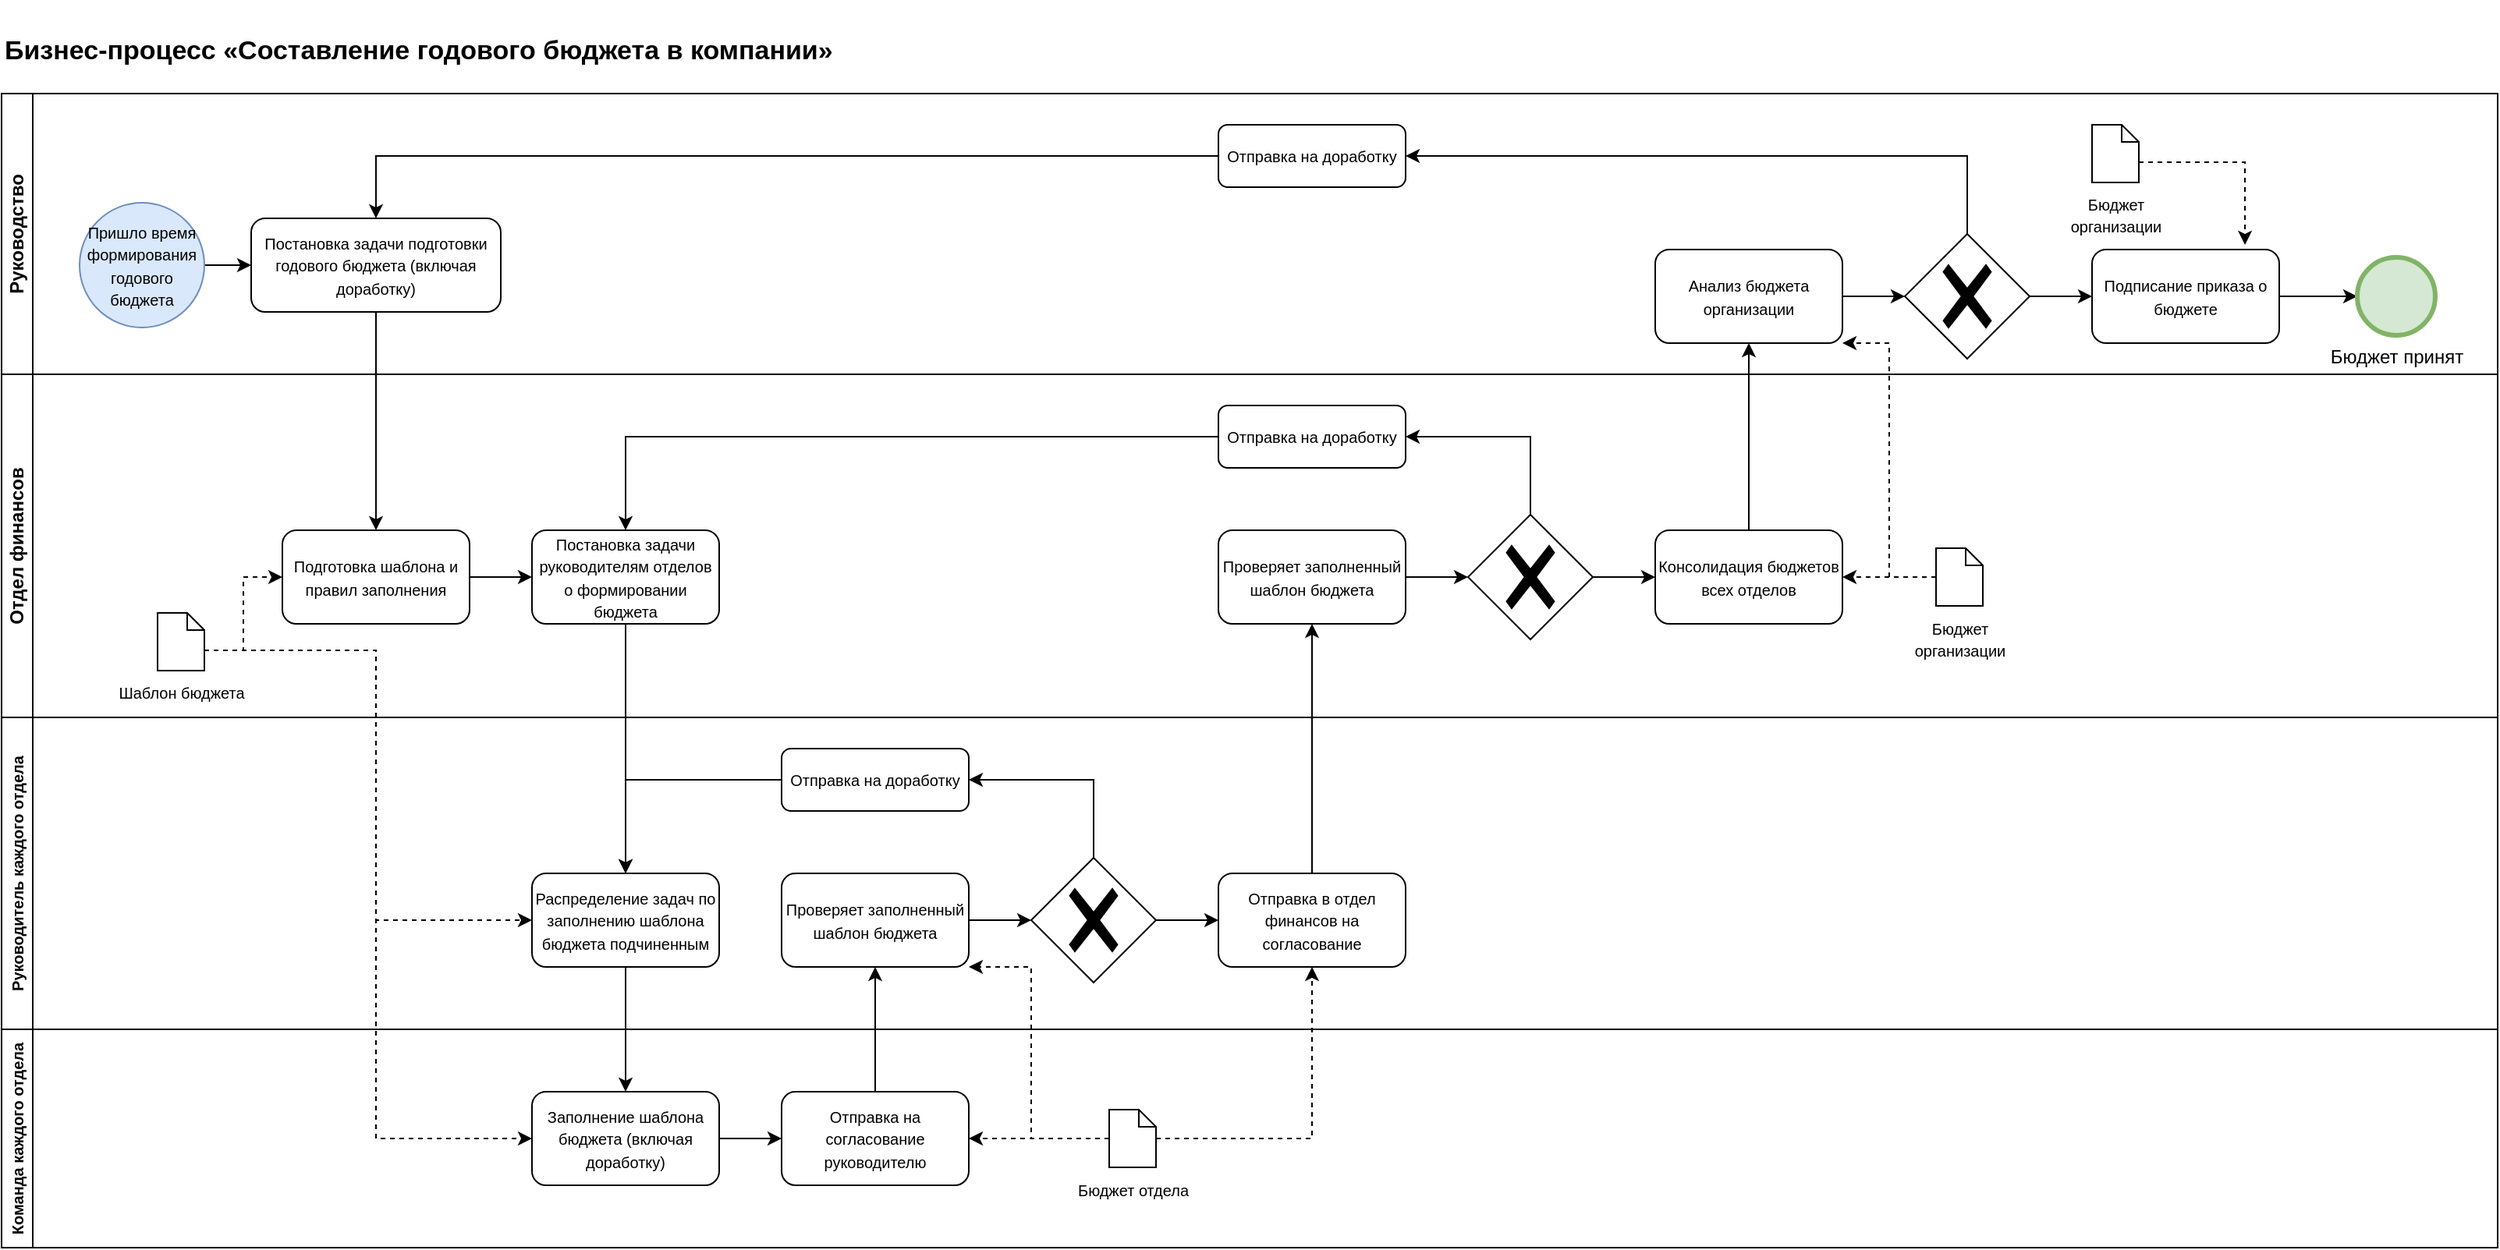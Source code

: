 <mxfile version="24.7.7">
  <diagram id="C5RBs43oDa-KdzZeNtuy" name="Page-1">
    <mxGraphModel dx="1711" dy="954" grid="1" gridSize="10" guides="1" tooltips="1" connect="1" arrows="1" fold="1" page="1" pageScale="1" pageWidth="1169" pageHeight="827" math="0" shadow="0">
      <root>
        <mxCell id="WIyWlLk6GJQsqaUBKTNV-0" />
        <mxCell id="WIyWlLk6GJQsqaUBKTNV-1" parent="WIyWlLk6GJQsqaUBKTNV-0" />
        <mxCell id="oEOvBtnqVhMtwNFOPzGN-0" value="&lt;h2&gt;&lt;font style=&quot;font-size: 17px;&quot;&gt;Бизнес-процесс «Составление годового бюджета в компании»&lt;/font&gt;&lt;/h2&gt;" style="text;whiteSpace=wrap;html=1;" parent="WIyWlLk6GJQsqaUBKTNV-1" vertex="1">
          <mxGeometry x="20" width="550" height="30" as="geometry" />
        </mxCell>
        <mxCell id="_grK0fToUB52Ll-D_5N1-3" value="Руководство" style="swimlane;startSize=20;horizontal=0;html=1;whiteSpace=wrap;" vertex="1" parent="WIyWlLk6GJQsqaUBKTNV-1">
          <mxGeometry x="20" y="60" width="1600" height="180" as="geometry" />
        </mxCell>
        <mxCell id="_grK0fToUB52Ll-D_5N1-10" value="" style="edgeStyle=orthogonalEdgeStyle;rounded=0;orthogonalLoop=1;jettySize=auto;html=1;" edge="1" parent="_grK0fToUB52Ll-D_5N1-3" source="_grK0fToUB52Ll-D_5N1-8" target="_grK0fToUB52Ll-D_5N1-9">
          <mxGeometry relative="1" as="geometry" />
        </mxCell>
        <mxCell id="_grK0fToUB52Ll-D_5N1-8" value="&lt;font style=&quot;font-size: 10px;&quot;&gt;Пришло время формирования годового бюджета&lt;/font&gt;" style="ellipse;whiteSpace=wrap;html=1;aspect=fixed;fillColor=#dae8fc;strokeColor=#6c8ebf;" vertex="1" parent="_grK0fToUB52Ll-D_5N1-3">
          <mxGeometry x="50" y="70" width="80" height="80" as="geometry" />
        </mxCell>
        <mxCell id="_grK0fToUB52Ll-D_5N1-9" value="&lt;font style=&quot;font-size: 10px;&quot;&gt;Постановка задачи подготовки годового бюджета (включая доработку)&lt;/font&gt;" style="rounded=1;whiteSpace=wrap;html=1;" vertex="1" parent="_grK0fToUB52Ll-D_5N1-3">
          <mxGeometry x="160" y="80" width="160" height="60" as="geometry" />
        </mxCell>
        <mxCell id="_grK0fToUB52Ll-D_5N1-54" value="&lt;font style=&quot;font-size: 10px;&quot;&gt;Анализ бюджета организации&lt;/font&gt;" style="rounded=1;whiteSpace=wrap;html=1;" vertex="1" parent="_grK0fToUB52Ll-D_5N1-3">
          <mxGeometry x="1060" y="100" width="120" height="60" as="geometry" />
        </mxCell>
        <mxCell id="_grK0fToUB52Ll-D_5N1-61" style="edgeStyle=orthogonalEdgeStyle;rounded=0;orthogonalLoop=1;jettySize=auto;html=1;entryX=1;entryY=0.5;entryDx=0;entryDy=0;" edge="1" parent="_grK0fToUB52Ll-D_5N1-3" source="_grK0fToUB52Ll-D_5N1-58" target="_grK0fToUB52Ll-D_5N1-59">
          <mxGeometry relative="1" as="geometry">
            <Array as="points">
              <mxPoint x="1260" y="40" />
            </Array>
          </mxGeometry>
        </mxCell>
        <mxCell id="_grK0fToUB52Ll-D_5N1-67" value="" style="edgeStyle=orthogonalEdgeStyle;rounded=0;orthogonalLoop=1;jettySize=auto;html=1;" edge="1" parent="_grK0fToUB52Ll-D_5N1-3" source="_grK0fToUB52Ll-D_5N1-58" target="_grK0fToUB52Ll-D_5N1-63">
          <mxGeometry relative="1" as="geometry" />
        </mxCell>
        <mxCell id="_grK0fToUB52Ll-D_5N1-58" value="" style="points=[[0.25,0.25,0],[0.5,0,0],[0.75,0.25,0],[1,0.5,0],[0.75,0.75,0],[0.5,1,0],[0.25,0.75,0],[0,0.5,0]];shape=mxgraph.bpmn.gateway2;html=1;verticalLabelPosition=bottom;labelBackgroundColor=#ffffff;verticalAlign=top;align=center;perimeter=rhombusPerimeter;outlineConnect=0;outline=none;symbol=none;gwType=exclusive;" vertex="1" parent="_grK0fToUB52Ll-D_5N1-3">
          <mxGeometry x="1220" y="90" width="80" height="80" as="geometry" />
        </mxCell>
        <mxCell id="_grK0fToUB52Ll-D_5N1-62" style="edgeStyle=orthogonalEdgeStyle;rounded=0;orthogonalLoop=1;jettySize=auto;html=1;entryX=0.5;entryY=0;entryDx=0;entryDy=0;" edge="1" parent="_grK0fToUB52Ll-D_5N1-3" source="_grK0fToUB52Ll-D_5N1-59" target="_grK0fToUB52Ll-D_5N1-9">
          <mxGeometry relative="1" as="geometry" />
        </mxCell>
        <mxCell id="_grK0fToUB52Ll-D_5N1-59" value="&lt;font style=&quot;font-size: 10px;&quot;&gt;Отправка на доработку&lt;/font&gt;" style="rounded=1;whiteSpace=wrap;html=1;" vertex="1" parent="_grK0fToUB52Ll-D_5N1-3">
          <mxGeometry x="780" y="20" width="120" height="40" as="geometry" />
        </mxCell>
        <mxCell id="_grK0fToUB52Ll-D_5N1-60" style="edgeStyle=orthogonalEdgeStyle;rounded=0;orthogonalLoop=1;jettySize=auto;html=1;entryX=0;entryY=0.5;entryDx=0;entryDy=0;entryPerimeter=0;" edge="1" parent="_grK0fToUB52Ll-D_5N1-3" source="_grK0fToUB52Ll-D_5N1-54" target="_grK0fToUB52Ll-D_5N1-58">
          <mxGeometry relative="1" as="geometry" />
        </mxCell>
        <mxCell id="_grK0fToUB52Ll-D_5N1-68" value="" style="edgeStyle=orthogonalEdgeStyle;rounded=0;orthogonalLoop=1;jettySize=auto;html=1;" edge="1" parent="_grK0fToUB52Ll-D_5N1-3" source="_grK0fToUB52Ll-D_5N1-63" target="_grK0fToUB52Ll-D_5N1-66">
          <mxGeometry relative="1" as="geometry" />
        </mxCell>
        <mxCell id="_grK0fToUB52Ll-D_5N1-63" value="&lt;font style=&quot;font-size: 10px;&quot;&gt;Подписание приказа о бюджете&lt;/font&gt;" style="rounded=1;whiteSpace=wrap;html=1;" vertex="1" parent="_grK0fToUB52Ll-D_5N1-3">
          <mxGeometry x="1340" y="100" width="120" height="60" as="geometry" />
        </mxCell>
        <mxCell id="_grK0fToUB52Ll-D_5N1-64" value="&lt;font style=&quot;font-size: 10px;&quot;&gt;Бюджет&lt;/font&gt;&lt;div&gt;&lt;font style=&quot;font-size: 10px;&quot;&gt;организации&lt;/font&gt;&lt;/div&gt;" style="shape=mxgraph.bpmn.data;labelPosition=center;verticalLabelPosition=bottom;align=center;verticalAlign=top;size=11;html=1;" vertex="1" parent="_grK0fToUB52Ll-D_5N1-3">
          <mxGeometry x="1340" y="20" width="30" height="37" as="geometry" />
        </mxCell>
        <mxCell id="_grK0fToUB52Ll-D_5N1-65" style="edgeStyle=orthogonalEdgeStyle;rounded=0;orthogonalLoop=1;jettySize=auto;html=1;entryX=0.817;entryY=-0.05;entryDx=0;entryDy=0;entryPerimeter=0;exitX=0;exitY=0;exitDx=30;exitDy=24;exitPerimeter=0;dashed=1;" edge="1" parent="_grK0fToUB52Ll-D_5N1-3" source="_grK0fToUB52Ll-D_5N1-64" target="_grK0fToUB52Ll-D_5N1-63">
          <mxGeometry relative="1" as="geometry" />
        </mxCell>
        <mxCell id="_grK0fToUB52Ll-D_5N1-66" value="Бюджет принят" style="points=[[0.145,0.145,0],[0.5,0,0],[0.855,0.145,0],[1,0.5,0],[0.855,0.855,0],[0.5,1,0],[0.145,0.855,0],[0,0.5,0]];shape=mxgraph.bpmn.event;html=1;verticalLabelPosition=bottom;labelBackgroundColor=#ffffff;verticalAlign=top;align=center;perimeter=ellipsePerimeter;outlineConnect=0;aspect=fixed;outline=end;symbol=terminate2;fillColor=#d5e8d4;strokeColor=#82b366;" vertex="1" parent="_grK0fToUB52Ll-D_5N1-3">
          <mxGeometry x="1510" y="105" width="50" height="50" as="geometry" />
        </mxCell>
        <mxCell id="_grK0fToUB52Ll-D_5N1-4" value="&lt;font style=&quot;font-size: 10px;&quot;&gt;Руководитель каждого отдела&lt;/font&gt;" style="swimlane;startSize=20;horizontal=0;html=1;whiteSpace=wrap;" vertex="1" parent="WIyWlLk6GJQsqaUBKTNV-1">
          <mxGeometry x="20" y="460" width="1600" height="200" as="geometry" />
        </mxCell>
        <mxCell id="_grK0fToUB52Ll-D_5N1-17" value="&lt;font style=&quot;font-size: 10px;&quot;&gt;Распределение задач по заполнению шаблона бюджета подчиненным&lt;/font&gt;" style="rounded=1;whiteSpace=wrap;html=1;" vertex="1" parent="_grK0fToUB52Ll-D_5N1-4">
          <mxGeometry x="340" y="100" width="120" height="60" as="geometry" />
        </mxCell>
        <mxCell id="_grK0fToUB52Ll-D_5N1-34" value="" style="edgeStyle=orthogonalEdgeStyle;rounded=0;orthogonalLoop=1;jettySize=auto;html=1;" edge="1" parent="_grK0fToUB52Ll-D_5N1-4" source="_grK0fToUB52Ll-D_5N1-25" target="_grK0fToUB52Ll-D_5N1-33">
          <mxGeometry relative="1" as="geometry" />
        </mxCell>
        <mxCell id="_grK0fToUB52Ll-D_5N1-25" value="&lt;font style=&quot;font-size: 10px;&quot;&gt;Проверяет заполненный шаблон бюджета&lt;/font&gt;" style="rounded=1;whiteSpace=wrap;html=1;" vertex="1" parent="_grK0fToUB52Ll-D_5N1-4">
          <mxGeometry x="500" y="100" width="120" height="60" as="geometry" />
        </mxCell>
        <mxCell id="_grK0fToUB52Ll-D_5N1-28" value="&lt;font style=&quot;font-size: 10px;&quot;&gt;Отправка в отдел финансов на согласование&lt;/font&gt;" style="rounded=1;whiteSpace=wrap;html=1;" vertex="1" parent="_grK0fToUB52Ll-D_5N1-4">
          <mxGeometry x="780" y="100" width="120" height="60" as="geometry" />
        </mxCell>
        <mxCell id="_grK0fToUB52Ll-D_5N1-35" value="" style="edgeStyle=orthogonalEdgeStyle;rounded=0;orthogonalLoop=1;jettySize=auto;html=1;" edge="1" parent="_grK0fToUB52Ll-D_5N1-4" source="_grK0fToUB52Ll-D_5N1-33" target="_grK0fToUB52Ll-D_5N1-28">
          <mxGeometry relative="1" as="geometry" />
        </mxCell>
        <mxCell id="_grK0fToUB52Ll-D_5N1-38" style="edgeStyle=orthogonalEdgeStyle;rounded=0;orthogonalLoop=1;jettySize=auto;html=1;entryX=1;entryY=0.5;entryDx=0;entryDy=0;exitX=0.5;exitY=0;exitDx=0;exitDy=0;exitPerimeter=0;" edge="1" parent="_grK0fToUB52Ll-D_5N1-4" source="_grK0fToUB52Ll-D_5N1-33" target="_grK0fToUB52Ll-D_5N1-36">
          <mxGeometry relative="1" as="geometry" />
        </mxCell>
        <mxCell id="_grK0fToUB52Ll-D_5N1-33" value="" style="points=[[0.25,0.25,0],[0.5,0,0],[0.75,0.25,0],[1,0.5,0],[0.75,0.75,0],[0.5,1,0],[0.25,0.75,0],[0,0.5,0]];shape=mxgraph.bpmn.gateway2;html=1;verticalLabelPosition=bottom;labelBackgroundColor=#ffffff;verticalAlign=top;align=center;perimeter=rhombusPerimeter;outlineConnect=0;outline=none;symbol=none;gwType=exclusive;" vertex="1" parent="_grK0fToUB52Ll-D_5N1-4">
          <mxGeometry x="660" y="90" width="80" height="80" as="geometry" />
        </mxCell>
        <mxCell id="_grK0fToUB52Ll-D_5N1-37" style="edgeStyle=orthogonalEdgeStyle;rounded=0;orthogonalLoop=1;jettySize=auto;html=1;entryX=0.5;entryY=0;entryDx=0;entryDy=0;" edge="1" parent="_grK0fToUB52Ll-D_5N1-4" source="_grK0fToUB52Ll-D_5N1-36" target="_grK0fToUB52Ll-D_5N1-17">
          <mxGeometry relative="1" as="geometry" />
        </mxCell>
        <mxCell id="_grK0fToUB52Ll-D_5N1-36" value="&lt;font style=&quot;font-size: 10px;&quot;&gt;Отправка на доработку&lt;/font&gt;" style="rounded=1;whiteSpace=wrap;html=1;" vertex="1" parent="_grK0fToUB52Ll-D_5N1-4">
          <mxGeometry x="500" y="20" width="120" height="40" as="geometry" />
        </mxCell>
        <mxCell id="_grK0fToUB52Ll-D_5N1-6" value="Отдел финансов" style="swimlane;startSize=20;horizontal=0;html=1;whiteSpace=wrap;" vertex="1" parent="WIyWlLk6GJQsqaUBKTNV-1">
          <mxGeometry x="20" y="240" width="1600" height="220" as="geometry" />
        </mxCell>
        <mxCell id="_grK0fToUB52Ll-D_5N1-16" value="" style="edgeStyle=orthogonalEdgeStyle;rounded=0;orthogonalLoop=1;jettySize=auto;html=1;" edge="1" parent="_grK0fToUB52Ll-D_5N1-6" source="_grK0fToUB52Ll-D_5N1-11" target="_grK0fToUB52Ll-D_5N1-15">
          <mxGeometry relative="1" as="geometry" />
        </mxCell>
        <mxCell id="_grK0fToUB52Ll-D_5N1-11" value="&lt;font style=&quot;font-size: 10px;&quot;&gt;Подготовка шаблона и правил заполнения&lt;/font&gt;" style="rounded=1;whiteSpace=wrap;html=1;" vertex="1" parent="_grK0fToUB52Ll-D_5N1-6">
          <mxGeometry x="180" y="100" width="120" height="60" as="geometry" />
        </mxCell>
        <mxCell id="_grK0fToUB52Ll-D_5N1-14" value="" style="edgeStyle=orthogonalEdgeStyle;rounded=0;orthogonalLoop=1;jettySize=auto;html=1;dashed=1;exitX=0;exitY=0;exitDx=30;exitDy=24;exitPerimeter=0;" edge="1" parent="_grK0fToUB52Ll-D_5N1-6" source="_grK0fToUB52Ll-D_5N1-13" target="_grK0fToUB52Ll-D_5N1-11">
          <mxGeometry relative="1" as="geometry" />
        </mxCell>
        <mxCell id="_grK0fToUB52Ll-D_5N1-13" value="&lt;font style=&quot;font-size: 10px;&quot;&gt;Шаблон бюджета&lt;/font&gt;" style="shape=mxgraph.bpmn.data;labelPosition=center;verticalLabelPosition=bottom;align=center;verticalAlign=top;size=11;html=1;" vertex="1" parent="_grK0fToUB52Ll-D_5N1-6">
          <mxGeometry x="100" y="153" width="30" height="37" as="geometry" />
        </mxCell>
        <mxCell id="_grK0fToUB52Ll-D_5N1-15" value="&lt;font style=&quot;font-size: 10px;&quot;&gt;Постановка задачи руководителям отделов о формировании бюджета&lt;/font&gt;" style="rounded=1;whiteSpace=wrap;html=1;" vertex="1" parent="_grK0fToUB52Ll-D_5N1-6">
          <mxGeometry x="340" y="100" width="120" height="60" as="geometry" />
        </mxCell>
        <mxCell id="_grK0fToUB52Ll-D_5N1-40" value="&lt;span style=&quot;font-size: 10px;&quot;&gt;Проверяет заполненный шаблон бюджета&lt;/span&gt;" style="rounded=1;whiteSpace=wrap;html=1;" vertex="1" parent="_grK0fToUB52Ll-D_5N1-6">
          <mxGeometry x="780" y="100" width="120" height="60" as="geometry" />
        </mxCell>
        <mxCell id="_grK0fToUB52Ll-D_5N1-43" value="&lt;font style=&quot;font-size: 10px;&quot;&gt;Консолидация бюджетов всех отделов&lt;/font&gt;" style="rounded=1;whiteSpace=wrap;html=1;" vertex="1" parent="_grK0fToUB52Ll-D_5N1-6">
          <mxGeometry x="1060" y="100" width="120" height="60" as="geometry" />
        </mxCell>
        <mxCell id="_grK0fToUB52Ll-D_5N1-50" value="" style="edgeStyle=orthogonalEdgeStyle;rounded=0;orthogonalLoop=1;jettySize=auto;html=1;" edge="1" parent="_grK0fToUB52Ll-D_5N1-6" source="_grK0fToUB52Ll-D_5N1-46" target="_grK0fToUB52Ll-D_5N1-43">
          <mxGeometry relative="1" as="geometry" />
        </mxCell>
        <mxCell id="_grK0fToUB52Ll-D_5N1-51" style="edgeStyle=orthogonalEdgeStyle;rounded=0;orthogonalLoop=1;jettySize=auto;html=1;entryX=1;entryY=0.5;entryDx=0;entryDy=0;" edge="1" parent="_grK0fToUB52Ll-D_5N1-6" source="_grK0fToUB52Ll-D_5N1-46" target="_grK0fToUB52Ll-D_5N1-47">
          <mxGeometry relative="1" as="geometry">
            <Array as="points">
              <mxPoint x="980" y="40" />
            </Array>
          </mxGeometry>
        </mxCell>
        <mxCell id="_grK0fToUB52Ll-D_5N1-46" value="" style="points=[[0.25,0.25,0],[0.5,0,0],[0.75,0.25,0],[1,0.5,0],[0.75,0.75,0],[0.5,1,0],[0.25,0.75,0],[0,0.5,0]];shape=mxgraph.bpmn.gateway2;html=1;verticalLabelPosition=bottom;labelBackgroundColor=#ffffff;verticalAlign=top;align=center;perimeter=rhombusPerimeter;outlineConnect=0;outline=none;symbol=none;gwType=exclusive;" vertex="1" parent="_grK0fToUB52Ll-D_5N1-6">
          <mxGeometry x="940" y="90" width="80" height="80" as="geometry" />
        </mxCell>
        <mxCell id="_grK0fToUB52Ll-D_5N1-52" style="edgeStyle=orthogonalEdgeStyle;rounded=0;orthogonalLoop=1;jettySize=auto;html=1;entryX=0.5;entryY=0;entryDx=0;entryDy=0;" edge="1" parent="_grK0fToUB52Ll-D_5N1-6" source="_grK0fToUB52Ll-D_5N1-47" target="_grK0fToUB52Ll-D_5N1-15">
          <mxGeometry relative="1" as="geometry" />
        </mxCell>
        <mxCell id="_grK0fToUB52Ll-D_5N1-47" value="&lt;font style=&quot;font-size: 10px;&quot;&gt;Отправка на доработку&lt;/font&gt;" style="rounded=1;whiteSpace=wrap;html=1;" vertex="1" parent="_grK0fToUB52Ll-D_5N1-6">
          <mxGeometry x="780" y="20" width="120" height="40" as="geometry" />
        </mxCell>
        <mxCell id="_grK0fToUB52Ll-D_5N1-49" style="edgeStyle=orthogonalEdgeStyle;rounded=0;orthogonalLoop=1;jettySize=auto;html=1;entryX=0;entryY=0.5;entryDx=0;entryDy=0;entryPerimeter=0;" edge="1" parent="_grK0fToUB52Ll-D_5N1-6" source="_grK0fToUB52Ll-D_5N1-40" target="_grK0fToUB52Ll-D_5N1-46">
          <mxGeometry relative="1" as="geometry" />
        </mxCell>
        <mxCell id="_grK0fToUB52Ll-D_5N1-56" style="edgeStyle=orthogonalEdgeStyle;rounded=0;orthogonalLoop=1;jettySize=auto;html=1;entryX=1;entryY=0.5;entryDx=0;entryDy=0;dashed=1;" edge="1" parent="_grK0fToUB52Ll-D_5N1-6" source="_grK0fToUB52Ll-D_5N1-53" target="_grK0fToUB52Ll-D_5N1-43">
          <mxGeometry relative="1" as="geometry" />
        </mxCell>
        <mxCell id="_grK0fToUB52Ll-D_5N1-53" value="&lt;font style=&quot;font-size: 10px;&quot;&gt;Бюджет&lt;/font&gt;&lt;div&gt;&lt;font style=&quot;font-size: 10px;&quot;&gt;организации&lt;/font&gt;&lt;/div&gt;" style="shape=mxgraph.bpmn.data;labelPosition=center;verticalLabelPosition=bottom;align=center;verticalAlign=top;size=11;html=1;" vertex="1" parent="_grK0fToUB52Ll-D_5N1-6">
          <mxGeometry x="1240" y="111.5" width="30" height="37" as="geometry" />
        </mxCell>
        <mxCell id="_grK0fToUB52Ll-D_5N1-5" value="&lt;font style=&quot;font-size: 10px;&quot;&gt;Команда каждого отдела&lt;/font&gt;" style="swimlane;startSize=20;horizontal=0;html=1;whiteSpace=wrap;" vertex="1" parent="WIyWlLk6GJQsqaUBKTNV-1">
          <mxGeometry x="20" y="660" width="1600" height="140" as="geometry" />
        </mxCell>
        <mxCell id="_grK0fToUB52Ll-D_5N1-24" value="" style="edgeStyle=orthogonalEdgeStyle;rounded=0;orthogonalLoop=1;jettySize=auto;html=1;" edge="1" parent="_grK0fToUB52Ll-D_5N1-5" source="_grK0fToUB52Ll-D_5N1-20" target="_grK0fToUB52Ll-D_5N1-23">
          <mxGeometry relative="1" as="geometry" />
        </mxCell>
        <mxCell id="_grK0fToUB52Ll-D_5N1-20" value="&lt;font style=&quot;font-size: 10px;&quot;&gt;Заполнение шаблона бюджета (включая доработку)&lt;/font&gt;" style="rounded=1;whiteSpace=wrap;html=1;" vertex="1" parent="_grK0fToUB52Ll-D_5N1-5">
          <mxGeometry x="340" y="40" width="120" height="60" as="geometry" />
        </mxCell>
        <mxCell id="_grK0fToUB52Ll-D_5N1-23" value="&lt;font style=&quot;font-size: 10px;&quot;&gt;Отправка на согласование руководителю&lt;/font&gt;" style="rounded=1;whiteSpace=wrap;html=1;" vertex="1" parent="_grK0fToUB52Ll-D_5N1-5">
          <mxGeometry x="500" y="40" width="120" height="60" as="geometry" />
        </mxCell>
        <mxCell id="_grK0fToUB52Ll-D_5N1-31" value="" style="edgeStyle=orthogonalEdgeStyle;rounded=0;orthogonalLoop=1;jettySize=auto;html=1;dashed=1;" edge="1" parent="_grK0fToUB52Ll-D_5N1-5" source="_grK0fToUB52Ll-D_5N1-30" target="_grK0fToUB52Ll-D_5N1-23">
          <mxGeometry relative="1" as="geometry" />
        </mxCell>
        <mxCell id="_grK0fToUB52Ll-D_5N1-30" value="&lt;font style=&quot;font-size: 10px;&quot;&gt;Бюджет отдела&lt;/font&gt;" style="shape=mxgraph.bpmn.data;labelPosition=center;verticalLabelPosition=bottom;align=center;verticalAlign=top;size=11;html=1;" vertex="1" parent="_grK0fToUB52Ll-D_5N1-5">
          <mxGeometry x="710" y="51.5" width="30" height="37" as="geometry" />
        </mxCell>
        <mxCell id="_grK0fToUB52Ll-D_5N1-12" value="" style="edgeStyle=orthogonalEdgeStyle;rounded=0;orthogonalLoop=1;jettySize=auto;html=1;" edge="1" parent="WIyWlLk6GJQsqaUBKTNV-1" source="_grK0fToUB52Ll-D_5N1-9" target="_grK0fToUB52Ll-D_5N1-11">
          <mxGeometry relative="1" as="geometry" />
        </mxCell>
        <mxCell id="_grK0fToUB52Ll-D_5N1-18" value="" style="edgeStyle=orthogonalEdgeStyle;rounded=0;orthogonalLoop=1;jettySize=auto;html=1;" edge="1" parent="WIyWlLk6GJQsqaUBKTNV-1" source="_grK0fToUB52Ll-D_5N1-15" target="_grK0fToUB52Ll-D_5N1-17">
          <mxGeometry relative="1" as="geometry" />
        </mxCell>
        <mxCell id="_grK0fToUB52Ll-D_5N1-19" style="edgeStyle=orthogonalEdgeStyle;rounded=0;orthogonalLoop=1;jettySize=auto;html=1;entryX=0;entryY=0.5;entryDx=0;entryDy=0;dashed=1;exitX=0;exitY=0;exitDx=30;exitDy=24;exitPerimeter=0;" edge="1" parent="WIyWlLk6GJQsqaUBKTNV-1" source="_grK0fToUB52Ll-D_5N1-13" target="_grK0fToUB52Ll-D_5N1-17">
          <mxGeometry relative="1" as="geometry">
            <Array as="points">
              <mxPoint x="260" y="417" />
              <mxPoint x="260" y="590" />
            </Array>
          </mxGeometry>
        </mxCell>
        <mxCell id="_grK0fToUB52Ll-D_5N1-21" value="" style="edgeStyle=orthogonalEdgeStyle;rounded=0;orthogonalLoop=1;jettySize=auto;html=1;" edge="1" parent="WIyWlLk6GJQsqaUBKTNV-1" source="_grK0fToUB52Ll-D_5N1-17" target="_grK0fToUB52Ll-D_5N1-20">
          <mxGeometry relative="1" as="geometry" />
        </mxCell>
        <mxCell id="_grK0fToUB52Ll-D_5N1-22" style="edgeStyle=orthogonalEdgeStyle;rounded=0;orthogonalLoop=1;jettySize=auto;html=1;entryX=0;entryY=0.5;entryDx=0;entryDy=0;dashed=1;exitX=0;exitY=0;exitDx=30;exitDy=24;exitPerimeter=0;" edge="1" parent="WIyWlLk6GJQsqaUBKTNV-1" source="_grK0fToUB52Ll-D_5N1-13" target="_grK0fToUB52Ll-D_5N1-20">
          <mxGeometry relative="1" as="geometry">
            <mxPoint x="280" y="420" as="sourcePoint" />
            <mxPoint x="370" y="550" as="targetPoint" />
            <Array as="points">
              <mxPoint x="260" y="417" />
              <mxPoint x="260" y="730" />
            </Array>
          </mxGeometry>
        </mxCell>
        <mxCell id="_grK0fToUB52Ll-D_5N1-27" style="edgeStyle=orthogonalEdgeStyle;rounded=0;orthogonalLoop=1;jettySize=auto;html=1;entryX=0.5;entryY=1;entryDx=0;entryDy=0;" edge="1" parent="WIyWlLk6GJQsqaUBKTNV-1" source="_grK0fToUB52Ll-D_5N1-23" target="_grK0fToUB52Ll-D_5N1-25">
          <mxGeometry relative="1" as="geometry" />
        </mxCell>
        <mxCell id="_grK0fToUB52Ll-D_5N1-32" value="" style="edgeStyle=orthogonalEdgeStyle;rounded=0;orthogonalLoop=1;jettySize=auto;html=1;dashed=1;entryX=1;entryY=1;entryDx=0;entryDy=0;exitX=0;exitY=0.5;exitDx=0;exitDy=0;exitPerimeter=0;" edge="1" parent="WIyWlLk6GJQsqaUBKTNV-1" source="_grK0fToUB52Ll-D_5N1-30" target="_grK0fToUB52Ll-D_5N1-25">
          <mxGeometry relative="1" as="geometry">
            <mxPoint x="690" y="730" as="sourcePoint" />
            <mxPoint x="650" y="730" as="targetPoint" />
            <Array as="points">
              <mxPoint x="680" y="730" />
              <mxPoint x="680" y="620" />
            </Array>
          </mxGeometry>
        </mxCell>
        <mxCell id="_grK0fToUB52Ll-D_5N1-39" style="edgeStyle=orthogonalEdgeStyle;rounded=0;orthogonalLoop=1;jettySize=auto;html=1;entryX=0.5;entryY=1;entryDx=0;entryDy=0;dashed=1;" edge="1" parent="WIyWlLk6GJQsqaUBKTNV-1" source="_grK0fToUB52Ll-D_5N1-30" target="_grK0fToUB52Ll-D_5N1-28">
          <mxGeometry relative="1" as="geometry" />
        </mxCell>
        <mxCell id="_grK0fToUB52Ll-D_5N1-48" style="edgeStyle=orthogonalEdgeStyle;rounded=0;orthogonalLoop=1;jettySize=auto;html=1;entryX=0.5;entryY=1;entryDx=0;entryDy=0;" edge="1" parent="WIyWlLk6GJQsqaUBKTNV-1" source="_grK0fToUB52Ll-D_5N1-28" target="_grK0fToUB52Ll-D_5N1-40">
          <mxGeometry relative="1" as="geometry" />
        </mxCell>
        <mxCell id="_grK0fToUB52Ll-D_5N1-55" value="" style="edgeStyle=orthogonalEdgeStyle;rounded=0;orthogonalLoop=1;jettySize=auto;html=1;" edge="1" parent="WIyWlLk6GJQsqaUBKTNV-1" source="_grK0fToUB52Ll-D_5N1-43" target="_grK0fToUB52Ll-D_5N1-54">
          <mxGeometry relative="1" as="geometry" />
        </mxCell>
        <mxCell id="_grK0fToUB52Ll-D_5N1-57" style="edgeStyle=orthogonalEdgeStyle;rounded=0;orthogonalLoop=1;jettySize=auto;html=1;entryX=1;entryY=1;entryDx=0;entryDy=0;dashed=1;" edge="1" parent="WIyWlLk6GJQsqaUBKTNV-1" source="_grK0fToUB52Ll-D_5N1-53" target="_grK0fToUB52Ll-D_5N1-54">
          <mxGeometry relative="1" as="geometry">
            <Array as="points">
              <mxPoint x="1230" y="370" />
              <mxPoint x="1230" y="220" />
            </Array>
          </mxGeometry>
        </mxCell>
      </root>
    </mxGraphModel>
  </diagram>
</mxfile>
